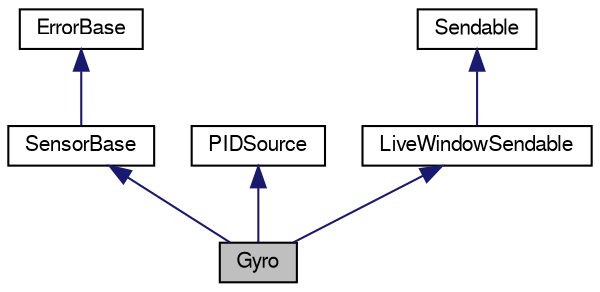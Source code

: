 digraph "Gyro"
{
  bgcolor="transparent";
  edge [fontname="FreeSans",fontsize="10",labelfontname="FreeSans",labelfontsize="10"];
  node [fontname="FreeSans",fontsize="10",shape=record];
  Node1 [label="Gyro",height=0.2,width=0.4,color="black", fillcolor="grey75", style="filled" fontcolor="black"];
  Node2 -> Node1 [dir="back",color="midnightblue",fontsize="10",style="solid",fontname="FreeSans"];
  Node2 [label="SensorBase",height=0.2,width=0.4,color="black",URL="$class_sensor_base.html"];
  Node3 -> Node2 [dir="back",color="midnightblue",fontsize="10",style="solid",fontname="FreeSans"];
  Node3 [label="ErrorBase",height=0.2,width=0.4,color="black",URL="$class_error_base.html"];
  Node4 -> Node1 [dir="back",color="midnightblue",fontsize="10",style="solid",fontname="FreeSans"];
  Node4 [label="PIDSource",height=0.2,width=0.4,color="black",URL="$class_p_i_d_source.html"];
  Node5 -> Node1 [dir="back",color="midnightblue",fontsize="10",style="solid",fontname="FreeSans"];
  Node5 [label="LiveWindowSendable",height=0.2,width=0.4,color="black",URL="$class_live_window_sendable.html"];
  Node6 -> Node5 [dir="back",color="midnightblue",fontsize="10",style="solid",fontname="FreeSans"];
  Node6 [label="Sendable",height=0.2,width=0.4,color="black",URL="$class_sendable.html"];
}

